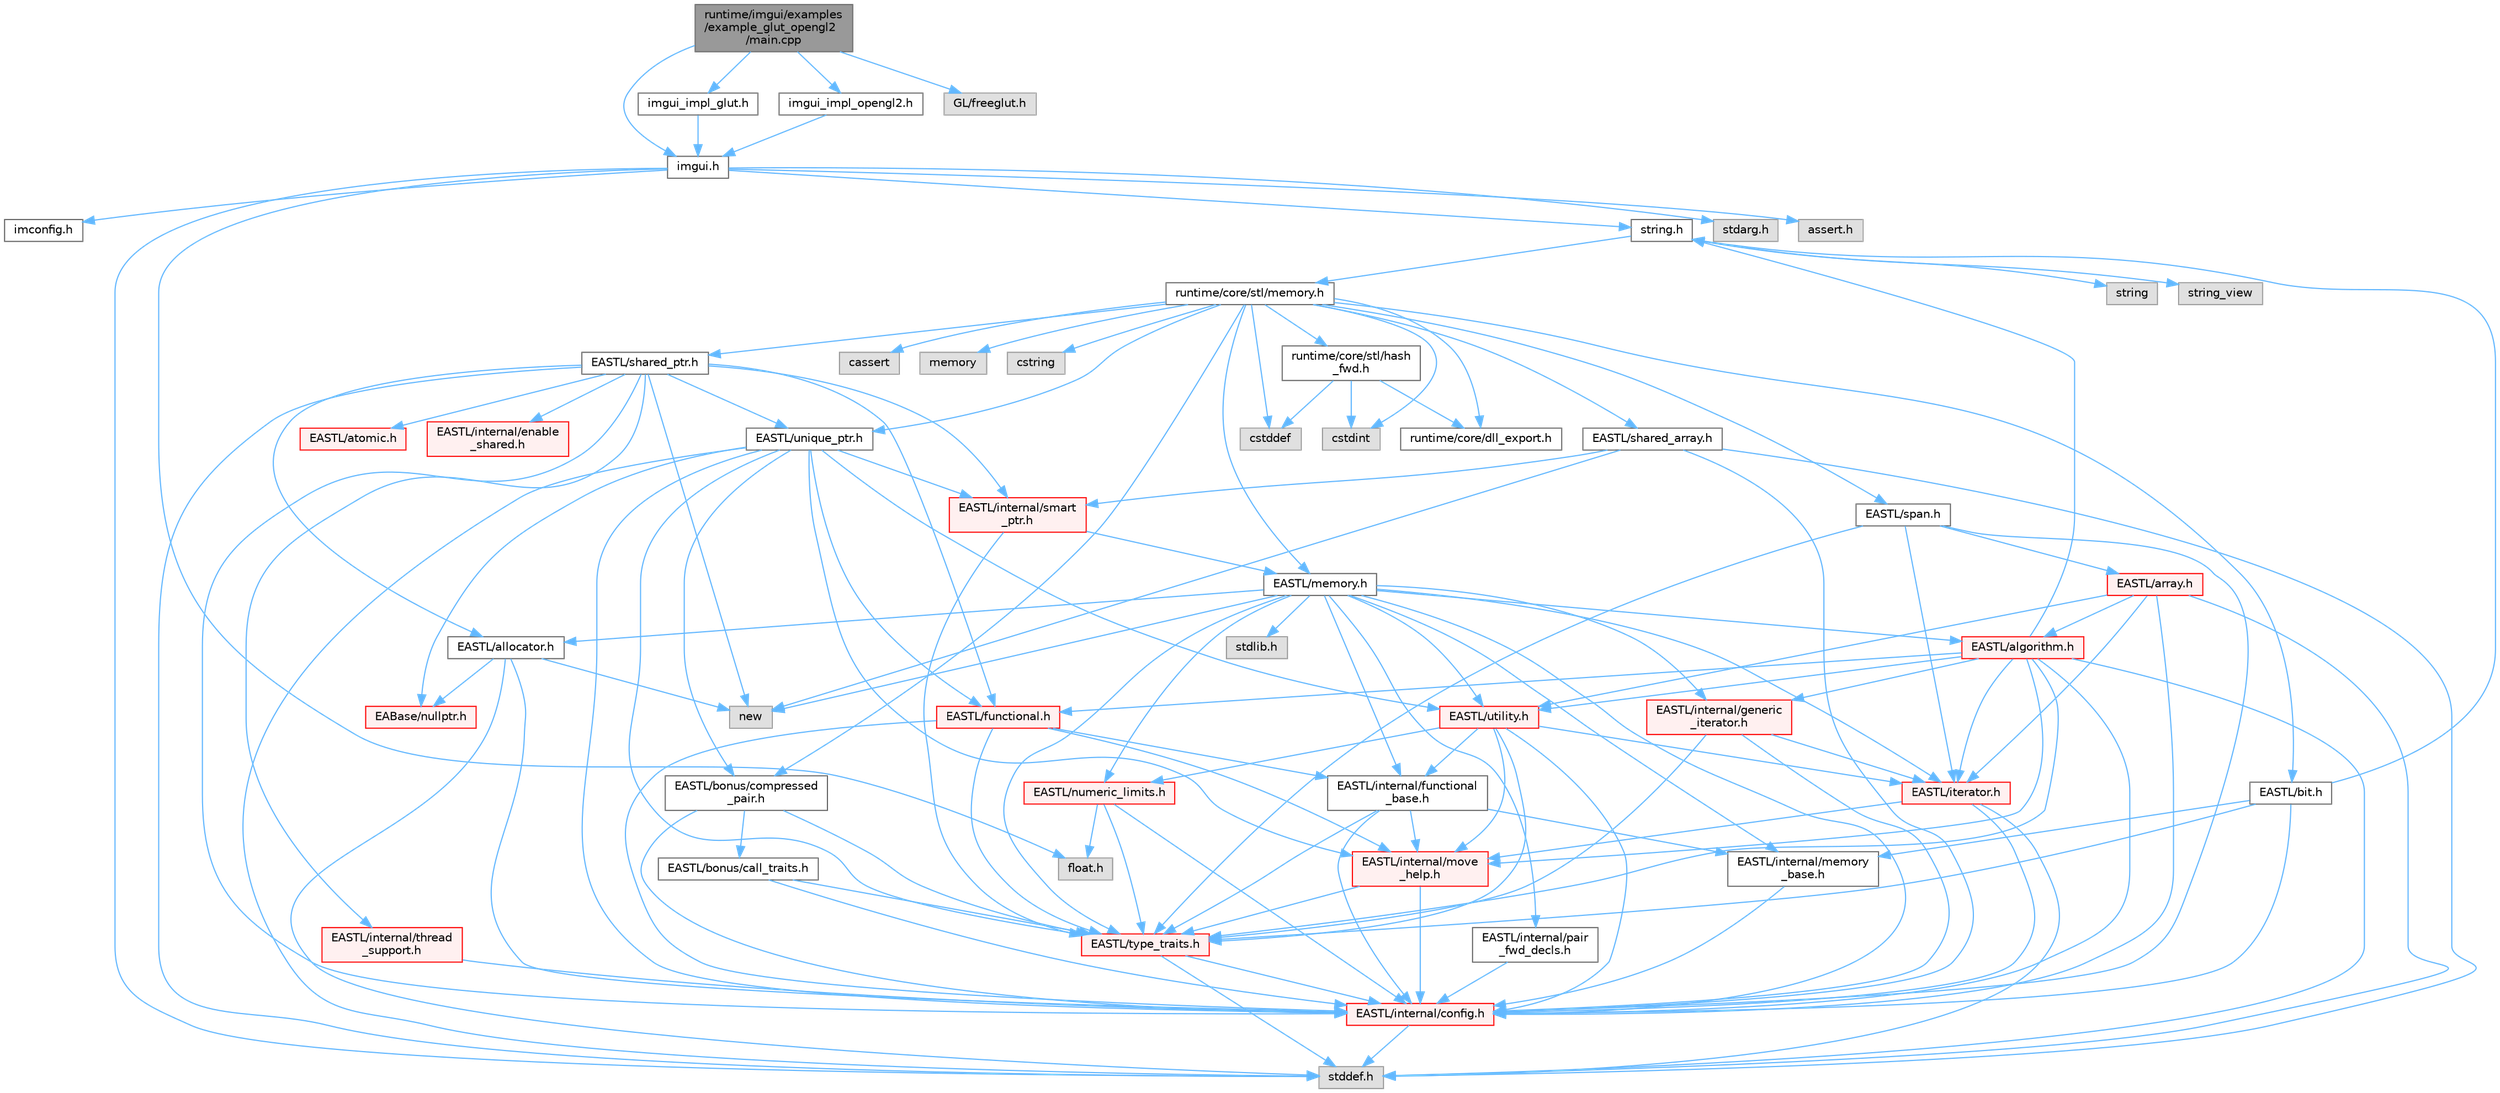digraph "runtime/imgui/examples/example_glut_opengl2/main.cpp"
{
 // LATEX_PDF_SIZE
  bgcolor="transparent";
  edge [fontname=Helvetica,fontsize=10,labelfontname=Helvetica,labelfontsize=10];
  node [fontname=Helvetica,fontsize=10,shape=box,height=0.2,width=0.4];
  Node1 [id="Node000001",label="runtime/imgui/examples\l/example_glut_opengl2\l/main.cpp",height=0.2,width=0.4,color="gray40", fillcolor="grey60", style="filled", fontcolor="black",tooltip=" "];
  Node1 -> Node2 [id="edge133_Node000001_Node000002",color="steelblue1",style="solid",tooltip=" "];
  Node2 [id="Node000002",label="imgui.h",height=0.2,width=0.4,color="grey40", fillcolor="white", style="filled",URL="$imgui_8h.html",tooltip=" "];
  Node2 -> Node3 [id="edge134_Node000002_Node000003",color="steelblue1",style="solid",tooltip=" "];
  Node3 [id="Node000003",label="imconfig.h",height=0.2,width=0.4,color="grey40", fillcolor="white", style="filled",URL="$imconfig_8h.html",tooltip=" "];
  Node2 -> Node4 [id="edge135_Node000002_Node000004",color="steelblue1",style="solid",tooltip=" "];
  Node4 [id="Node000004",label="float.h",height=0.2,width=0.4,color="grey60", fillcolor="#E0E0E0", style="filled",tooltip=" "];
  Node2 -> Node5 [id="edge136_Node000002_Node000005",color="steelblue1",style="solid",tooltip=" "];
  Node5 [id="Node000005",label="stdarg.h",height=0.2,width=0.4,color="grey60", fillcolor="#E0E0E0", style="filled",tooltip=" "];
  Node2 -> Node6 [id="edge137_Node000002_Node000006",color="steelblue1",style="solid",tooltip=" "];
  Node6 [id="Node000006",label="stddef.h",height=0.2,width=0.4,color="grey60", fillcolor="#E0E0E0", style="filled",tooltip=" "];
  Node2 -> Node7 [id="edge138_Node000002_Node000007",color="steelblue1",style="solid",tooltip=" "];
  Node7 [id="Node000007",label="string.h",height=0.2,width=0.4,color="grey40", fillcolor="white", style="filled",URL="$string_8h.html",tooltip=" "];
  Node7 -> Node8 [id="edge139_Node000007_Node000008",color="steelblue1",style="solid",tooltip=" "];
  Node8 [id="Node000008",label="string",height=0.2,width=0.4,color="grey60", fillcolor="#E0E0E0", style="filled",tooltip=" "];
  Node7 -> Node9 [id="edge140_Node000007_Node000009",color="steelblue1",style="solid",tooltip=" "];
  Node9 [id="Node000009",label="string_view",height=0.2,width=0.4,color="grey60", fillcolor="#E0E0E0", style="filled",tooltip=" "];
  Node7 -> Node10 [id="edge141_Node000007_Node000010",color="steelblue1",style="solid",tooltip=" "];
  Node10 [id="Node000010",label="runtime/core/stl/memory.h",height=0.2,width=0.4,color="grey40", fillcolor="white", style="filled",URL="$core_2stl_2memory_8h.html",tooltip=" "];
  Node10 -> Node11 [id="edge142_Node000010_Node000011",color="steelblue1",style="solid",tooltip=" "];
  Node11 [id="Node000011",label="cstddef",height=0.2,width=0.4,color="grey60", fillcolor="#E0E0E0", style="filled",tooltip=" "];
  Node10 -> Node12 [id="edge143_Node000010_Node000012",color="steelblue1",style="solid",tooltip=" "];
  Node12 [id="Node000012",label="cstdint",height=0.2,width=0.4,color="grey60", fillcolor="#E0E0E0", style="filled",tooltip=" "];
  Node10 -> Node13 [id="edge144_Node000010_Node000013",color="steelblue1",style="solid",tooltip=" "];
  Node13 [id="Node000013",label="cassert",height=0.2,width=0.4,color="grey60", fillcolor="#E0E0E0", style="filled",tooltip=" "];
  Node10 -> Node14 [id="edge145_Node000010_Node000014",color="steelblue1",style="solid",tooltip=" "];
  Node14 [id="Node000014",label="memory",height=0.2,width=0.4,color="grey60", fillcolor="#E0E0E0", style="filled",tooltip=" "];
  Node10 -> Node15 [id="edge146_Node000010_Node000015",color="steelblue1",style="solid",tooltip=" "];
  Node15 [id="Node000015",label="cstring",height=0.2,width=0.4,color="grey60", fillcolor="#E0E0E0", style="filled",tooltip=" "];
  Node10 -> Node16 [id="edge147_Node000010_Node000016",color="steelblue1",style="solid",tooltip=" "];
  Node16 [id="Node000016",label="EASTL/bit.h",height=0.2,width=0.4,color="grey40", fillcolor="white", style="filled",URL="$bit_8h.html",tooltip=" "];
  Node16 -> Node17 [id="edge148_Node000016_Node000017",color="steelblue1",style="solid",tooltip=" "];
  Node17 [id="Node000017",label="EASTL/internal/config.h",height=0.2,width=0.4,color="red", fillcolor="#FFF0F0", style="filled",URL="$config_8h.html",tooltip=" "];
  Node17 -> Node6 [id="edge149_Node000017_Node000006",color="steelblue1",style="solid",tooltip=" "];
  Node16 -> Node25 [id="edge150_Node000016_Node000025",color="steelblue1",style="solid",tooltip=" "];
  Node25 [id="Node000025",label="EASTL/internal/memory\l_base.h",height=0.2,width=0.4,color="grey40", fillcolor="white", style="filled",URL="$memory__base_8h.html",tooltip=" "];
  Node25 -> Node17 [id="edge151_Node000025_Node000017",color="steelblue1",style="solid",tooltip=" "];
  Node16 -> Node26 [id="edge152_Node000016_Node000026",color="steelblue1",style="solid",tooltip=" "];
  Node26 [id="Node000026",label="EASTL/type_traits.h",height=0.2,width=0.4,color="red", fillcolor="#FFF0F0", style="filled",URL="$_e_a_s_t_l_2include_2_e_a_s_t_l_2type__traits_8h.html",tooltip=" "];
  Node26 -> Node17 [id="edge153_Node000026_Node000017",color="steelblue1",style="solid",tooltip=" "];
  Node26 -> Node6 [id="edge154_Node000026_Node000006",color="steelblue1",style="solid",tooltip=" "];
  Node16 -> Node7 [id="edge155_Node000016_Node000007",color="steelblue1",style="solid",tooltip=" "];
  Node10 -> Node36 [id="edge156_Node000010_Node000036",color="steelblue1",style="solid",tooltip=" "];
  Node36 [id="Node000036",label="EASTL/memory.h",height=0.2,width=0.4,color="grey40", fillcolor="white", style="filled",URL="$_e_a_s_t_l_2include_2_e_a_s_t_l_2memory_8h.html",tooltip=" "];
  Node36 -> Node17 [id="edge157_Node000036_Node000017",color="steelblue1",style="solid",tooltip=" "];
  Node36 -> Node25 [id="edge158_Node000036_Node000025",color="steelblue1",style="solid",tooltip=" "];
  Node36 -> Node37 [id="edge159_Node000036_Node000037",color="steelblue1",style="solid",tooltip=" "];
  Node37 [id="Node000037",label="EASTL/internal/generic\l_iterator.h",height=0.2,width=0.4,color="red", fillcolor="#FFF0F0", style="filled",URL="$generic__iterator_8h.html",tooltip=" "];
  Node37 -> Node17 [id="edge160_Node000037_Node000017",color="steelblue1",style="solid",tooltip=" "];
  Node37 -> Node38 [id="edge161_Node000037_Node000038",color="steelblue1",style="solid",tooltip=" "];
  Node38 [id="Node000038",label="EASTL/iterator.h",height=0.2,width=0.4,color="red", fillcolor="#FFF0F0", style="filled",URL="$_e_a_s_t_l_2include_2_e_a_s_t_l_2iterator_8h.html",tooltip=" "];
  Node38 -> Node17 [id="edge162_Node000038_Node000017",color="steelblue1",style="solid",tooltip=" "];
  Node38 -> Node39 [id="edge163_Node000038_Node000039",color="steelblue1",style="solid",tooltip=" "];
  Node39 [id="Node000039",label="EASTL/internal/move\l_help.h",height=0.2,width=0.4,color="red", fillcolor="#FFF0F0", style="filled",URL="$move__help_8h.html",tooltip=" "];
  Node39 -> Node17 [id="edge164_Node000039_Node000017",color="steelblue1",style="solid",tooltip=" "];
  Node39 -> Node26 [id="edge165_Node000039_Node000026",color="steelblue1",style="solid",tooltip=" "];
  Node38 -> Node6 [id="edge166_Node000038_Node000006",color="steelblue1",style="solid",tooltip=" "];
  Node37 -> Node26 [id="edge167_Node000037_Node000026",color="steelblue1",style="solid",tooltip=" "];
  Node36 -> Node41 [id="edge168_Node000036_Node000041",color="steelblue1",style="solid",tooltip=" "];
  Node41 [id="Node000041",label="EASTL/internal/pair\l_fwd_decls.h",height=0.2,width=0.4,color="grey40", fillcolor="white", style="filled",URL="$pair__fwd__decls_8h.html",tooltip=" "];
  Node41 -> Node17 [id="edge169_Node000041_Node000017",color="steelblue1",style="solid",tooltip=" "];
  Node36 -> Node42 [id="edge170_Node000036_Node000042",color="steelblue1",style="solid",tooltip=" "];
  Node42 [id="Node000042",label="EASTL/internal/functional\l_base.h",height=0.2,width=0.4,color="grey40", fillcolor="white", style="filled",URL="$functional__base_8h.html",tooltip=" "];
  Node42 -> Node17 [id="edge171_Node000042_Node000017",color="steelblue1",style="solid",tooltip=" "];
  Node42 -> Node25 [id="edge172_Node000042_Node000025",color="steelblue1",style="solid",tooltip=" "];
  Node42 -> Node39 [id="edge173_Node000042_Node000039",color="steelblue1",style="solid",tooltip=" "];
  Node42 -> Node26 [id="edge174_Node000042_Node000026",color="steelblue1",style="solid",tooltip=" "];
  Node36 -> Node43 [id="edge175_Node000036_Node000043",color="steelblue1",style="solid",tooltip=" "];
  Node43 [id="Node000043",label="EASTL/algorithm.h",height=0.2,width=0.4,color="red", fillcolor="#FFF0F0", style="filled",URL="$_e_a_s_t_l_2include_2_e_a_s_t_l_2algorithm_8h.html",tooltip=" "];
  Node43 -> Node17 [id="edge176_Node000043_Node000017",color="steelblue1",style="solid",tooltip=" "];
  Node43 -> Node26 [id="edge177_Node000043_Node000026",color="steelblue1",style="solid",tooltip=" "];
  Node43 -> Node39 [id="edge178_Node000043_Node000039",color="steelblue1",style="solid",tooltip=" "];
  Node43 -> Node38 [id="edge179_Node000043_Node000038",color="steelblue1",style="solid",tooltip=" "];
  Node43 -> Node46 [id="edge180_Node000043_Node000046",color="steelblue1",style="solid",tooltip=" "];
  Node46 [id="Node000046",label="EASTL/functional.h",height=0.2,width=0.4,color="red", fillcolor="#FFF0F0", style="filled",URL="$_e_a_s_t_l_2include_2_e_a_s_t_l_2functional_8h.html",tooltip=" "];
  Node46 -> Node17 [id="edge181_Node000046_Node000017",color="steelblue1",style="solid",tooltip=" "];
  Node46 -> Node39 [id="edge182_Node000046_Node000039",color="steelblue1",style="solid",tooltip=" "];
  Node46 -> Node26 [id="edge183_Node000046_Node000026",color="steelblue1",style="solid",tooltip=" "];
  Node46 -> Node42 [id="edge184_Node000046_Node000042",color="steelblue1",style="solid",tooltip=" "];
  Node43 -> Node53 [id="edge185_Node000043_Node000053",color="steelblue1",style="solid",tooltip=" "];
  Node53 [id="Node000053",label="EASTL/utility.h",height=0.2,width=0.4,color="red", fillcolor="#FFF0F0", style="filled",URL="$_e_a_s_t_l_2include_2_e_a_s_t_l_2utility_8h.html",tooltip=" "];
  Node53 -> Node17 [id="edge186_Node000053_Node000017",color="steelblue1",style="solid",tooltip=" "];
  Node53 -> Node26 [id="edge187_Node000053_Node000026",color="steelblue1",style="solid",tooltip=" "];
  Node53 -> Node38 [id="edge188_Node000053_Node000038",color="steelblue1",style="solid",tooltip=" "];
  Node53 -> Node54 [id="edge189_Node000053_Node000054",color="steelblue1",style="solid",tooltip=" "];
  Node54 [id="Node000054",label="EASTL/numeric_limits.h",height=0.2,width=0.4,color="red", fillcolor="#FFF0F0", style="filled",URL="$numeric__limits_8h.html",tooltip=" "];
  Node54 -> Node17 [id="edge190_Node000054_Node000017",color="steelblue1",style="solid",tooltip=" "];
  Node54 -> Node26 [id="edge191_Node000054_Node000026",color="steelblue1",style="solid",tooltip=" "];
  Node54 -> Node4 [id="edge192_Node000054_Node000004",color="steelblue1",style="solid",tooltip=" "];
  Node53 -> Node42 [id="edge193_Node000053_Node000042",color="steelblue1",style="solid",tooltip=" "];
  Node53 -> Node39 [id="edge194_Node000053_Node000039",color="steelblue1",style="solid",tooltip=" "];
  Node43 -> Node37 [id="edge195_Node000043_Node000037",color="steelblue1",style="solid",tooltip=" "];
  Node43 -> Node6 [id="edge196_Node000043_Node000006",color="steelblue1",style="solid",tooltip=" "];
  Node43 -> Node7 [id="edge197_Node000043_Node000007",color="steelblue1",style="solid",tooltip=" "];
  Node36 -> Node26 [id="edge198_Node000036_Node000026",color="steelblue1",style="solid",tooltip=" "];
  Node36 -> Node50 [id="edge199_Node000036_Node000050",color="steelblue1",style="solid",tooltip=" "];
  Node50 [id="Node000050",label="EASTL/allocator.h",height=0.2,width=0.4,color="grey40", fillcolor="white", style="filled",URL="$allocator_8h.html",tooltip=" "];
  Node50 -> Node17 [id="edge200_Node000050_Node000017",color="steelblue1",style="solid",tooltip=" "];
  Node50 -> Node28 [id="edge201_Node000050_Node000028",color="steelblue1",style="solid",tooltip=" "];
  Node28 [id="Node000028",label="EABase/nullptr.h",height=0.2,width=0.4,color="red", fillcolor="#FFF0F0", style="filled",URL="$nullptr_8h.html",tooltip=" "];
  Node50 -> Node6 [id="edge202_Node000050_Node000006",color="steelblue1",style="solid",tooltip=" "];
  Node50 -> Node51 [id="edge203_Node000050_Node000051",color="steelblue1",style="solid",tooltip=" "];
  Node51 [id="Node000051",label="new",height=0.2,width=0.4,color="grey60", fillcolor="#E0E0E0", style="filled",tooltip=" "];
  Node36 -> Node38 [id="edge204_Node000036_Node000038",color="steelblue1",style="solid",tooltip=" "];
  Node36 -> Node53 [id="edge205_Node000036_Node000053",color="steelblue1",style="solid",tooltip=" "];
  Node36 -> Node54 [id="edge206_Node000036_Node000054",color="steelblue1",style="solid",tooltip=" "];
  Node36 -> Node62 [id="edge207_Node000036_Node000062",color="steelblue1",style="solid",tooltip=" "];
  Node62 [id="Node000062",label="stdlib.h",height=0.2,width=0.4,color="grey60", fillcolor="#E0E0E0", style="filled",tooltip=" "];
  Node36 -> Node51 [id="edge208_Node000036_Node000051",color="steelblue1",style="solid",tooltip=" "];
  Node10 -> Node63 [id="edge209_Node000010_Node000063",color="steelblue1",style="solid",tooltip=" "];
  Node63 [id="Node000063",label="EASTL/shared_array.h",height=0.2,width=0.4,color="grey40", fillcolor="white", style="filled",URL="$shared__array_8h.html",tooltip=" "];
  Node63 -> Node17 [id="edge210_Node000063_Node000017",color="steelblue1",style="solid",tooltip=" "];
  Node63 -> Node64 [id="edge211_Node000063_Node000064",color="steelblue1",style="solid",tooltip=" "];
  Node64 [id="Node000064",label="EASTL/internal/smart\l_ptr.h",height=0.2,width=0.4,color="red", fillcolor="#FFF0F0", style="filled",URL="$smart__ptr_8h.html",tooltip=" "];
  Node64 -> Node36 [id="edge212_Node000064_Node000036",color="steelblue1",style="solid",tooltip=" "];
  Node64 -> Node26 [id="edge213_Node000064_Node000026",color="steelblue1",style="solid",tooltip=" "];
  Node63 -> Node51 [id="edge214_Node000063_Node000051",color="steelblue1",style="solid",tooltip=" "];
  Node63 -> Node6 [id="edge215_Node000063_Node000006",color="steelblue1",style="solid",tooltip=" "];
  Node10 -> Node66 [id="edge216_Node000010_Node000066",color="steelblue1",style="solid",tooltip=" "];
  Node66 [id="Node000066",label="EASTL/unique_ptr.h",height=0.2,width=0.4,color="grey40", fillcolor="white", style="filled",URL="$unique__ptr_8h.html",tooltip=" "];
  Node66 -> Node28 [id="edge217_Node000066_Node000028",color="steelblue1",style="solid",tooltip=" "];
  Node66 -> Node67 [id="edge218_Node000066_Node000067",color="steelblue1",style="solid",tooltip=" "];
  Node67 [id="Node000067",label="EASTL/bonus/compressed\l_pair.h",height=0.2,width=0.4,color="grey40", fillcolor="white", style="filled",URL="$compressed__pair_8h.html",tooltip=" "];
  Node67 -> Node17 [id="edge219_Node000067_Node000017",color="steelblue1",style="solid",tooltip=" "];
  Node67 -> Node26 [id="edge220_Node000067_Node000026",color="steelblue1",style="solid",tooltip=" "];
  Node67 -> Node68 [id="edge221_Node000067_Node000068",color="steelblue1",style="solid",tooltip=" "];
  Node68 [id="Node000068",label="EASTL/bonus/call_traits.h",height=0.2,width=0.4,color="grey40", fillcolor="white", style="filled",URL="$call__traits_8h.html",tooltip=" "];
  Node68 -> Node17 [id="edge222_Node000068_Node000017",color="steelblue1",style="solid",tooltip=" "];
  Node68 -> Node26 [id="edge223_Node000068_Node000026",color="steelblue1",style="solid",tooltip=" "];
  Node66 -> Node46 [id="edge224_Node000066_Node000046",color="steelblue1",style="solid",tooltip=" "];
  Node66 -> Node17 [id="edge225_Node000066_Node000017",color="steelblue1",style="solid",tooltip=" "];
  Node66 -> Node39 [id="edge226_Node000066_Node000039",color="steelblue1",style="solid",tooltip=" "];
  Node66 -> Node64 [id="edge227_Node000066_Node000064",color="steelblue1",style="solid",tooltip=" "];
  Node66 -> Node26 [id="edge228_Node000066_Node000026",color="steelblue1",style="solid",tooltip=" "];
  Node66 -> Node53 [id="edge229_Node000066_Node000053",color="steelblue1",style="solid",tooltip=" "];
  Node66 -> Node6 [id="edge230_Node000066_Node000006",color="steelblue1",style="solid",tooltip=" "];
  Node10 -> Node69 [id="edge231_Node000010_Node000069",color="steelblue1",style="solid",tooltip=" "];
  Node69 [id="Node000069",label="EASTL/shared_ptr.h",height=0.2,width=0.4,color="grey40", fillcolor="white", style="filled",URL="$shared__ptr_8h.html",tooltip=" "];
  Node69 -> Node17 [id="edge232_Node000069_Node000017",color="steelblue1",style="solid",tooltip=" "];
  Node69 -> Node64 [id="edge233_Node000069_Node000064",color="steelblue1",style="solid",tooltip=" "];
  Node69 -> Node70 [id="edge234_Node000069_Node000070",color="steelblue1",style="solid",tooltip=" "];
  Node70 [id="Node000070",label="EASTL/internal/thread\l_support.h",height=0.2,width=0.4,color="red", fillcolor="#FFF0F0", style="filled",URL="$thread__support_8h.html",tooltip=" "];
  Node70 -> Node17 [id="edge235_Node000070_Node000017",color="steelblue1",style="solid",tooltip=" "];
  Node69 -> Node66 [id="edge236_Node000069_Node000066",color="steelblue1",style="solid",tooltip=" "];
  Node69 -> Node46 [id="edge237_Node000069_Node000046",color="steelblue1",style="solid",tooltip=" "];
  Node69 -> Node50 [id="edge238_Node000069_Node000050",color="steelblue1",style="solid",tooltip=" "];
  Node69 -> Node71 [id="edge239_Node000069_Node000071",color="steelblue1",style="solid",tooltip=" "];
  Node71 [id="Node000071",label="EASTL/atomic.h",height=0.2,width=0.4,color="red", fillcolor="#FFF0F0", style="filled",URL="$_e_a_s_t_l_2include_2_e_a_s_t_l_2atomic_8h.html",tooltip=" "];
  Node69 -> Node51 [id="edge240_Node000069_Node000051",color="steelblue1",style="solid",tooltip=" "];
  Node69 -> Node6 [id="edge241_Node000069_Node000006",color="steelblue1",style="solid",tooltip=" "];
  Node69 -> Node148 [id="edge242_Node000069_Node000148",color="steelblue1",style="solid",tooltip=" "];
  Node148 [id="Node000148",label="EASTL/internal/enable\l_shared.h",height=0.2,width=0.4,color="red", fillcolor="#FFF0F0", style="filled",URL="$enable__shared_8h.html",tooltip=" "];
  Node10 -> Node149 [id="edge243_Node000010_Node000149",color="steelblue1",style="solid",tooltip=" "];
  Node149 [id="Node000149",label="EASTL/span.h",height=0.2,width=0.4,color="grey40", fillcolor="white", style="filled",URL="$span_8h.html",tooltip=" "];
  Node149 -> Node17 [id="edge244_Node000149_Node000017",color="steelblue1",style="solid",tooltip=" "];
  Node149 -> Node26 [id="edge245_Node000149_Node000026",color="steelblue1",style="solid",tooltip=" "];
  Node149 -> Node38 [id="edge246_Node000149_Node000038",color="steelblue1",style="solid",tooltip=" "];
  Node149 -> Node150 [id="edge247_Node000149_Node000150",color="steelblue1",style="solid",tooltip=" "];
  Node150 [id="Node000150",label="EASTL/array.h",height=0.2,width=0.4,color="red", fillcolor="#FFF0F0", style="filled",URL="$array_8h.html",tooltip=" "];
  Node150 -> Node17 [id="edge248_Node000150_Node000017",color="steelblue1",style="solid",tooltip=" "];
  Node150 -> Node38 [id="edge249_Node000150_Node000038",color="steelblue1",style="solid",tooltip=" "];
  Node150 -> Node43 [id="edge250_Node000150_Node000043",color="steelblue1",style="solid",tooltip=" "];
  Node150 -> Node53 [id="edge251_Node000150_Node000053",color="steelblue1",style="solid",tooltip=" "];
  Node150 -> Node6 [id="edge252_Node000150_Node000006",color="steelblue1",style="solid",tooltip=" "];
  Node10 -> Node67 [id="edge253_Node000010_Node000067",color="steelblue1",style="solid",tooltip=" "];
  Node10 -> Node152 [id="edge254_Node000010_Node000152",color="steelblue1",style="solid",tooltip=" "];
  Node152 [id="Node000152",label="runtime/core/dll_export.h",height=0.2,width=0.4,color="grey40", fillcolor="white", style="filled",URL="$dll__export_8h.html",tooltip=" "];
  Node10 -> Node153 [id="edge255_Node000010_Node000153",color="steelblue1",style="solid",tooltip=" "];
  Node153 [id="Node000153",label="runtime/core/stl/hash\l_fwd.h",height=0.2,width=0.4,color="grey40", fillcolor="white", style="filled",URL="$hash__fwd_8h.html",tooltip=" "];
  Node153 -> Node11 [id="edge256_Node000153_Node000011",color="steelblue1",style="solid",tooltip=" "];
  Node153 -> Node12 [id="edge257_Node000153_Node000012",color="steelblue1",style="solid",tooltip=" "];
  Node153 -> Node152 [id="edge258_Node000153_Node000152",color="steelblue1",style="solid",tooltip=" "];
  Node2 -> Node154 [id="edge259_Node000002_Node000154",color="steelblue1",style="solid",tooltip=" "];
  Node154 [id="Node000154",label="assert.h",height=0.2,width=0.4,color="grey60", fillcolor="#E0E0E0", style="filled",tooltip=" "];
  Node1 -> Node155 [id="edge260_Node000001_Node000155",color="steelblue1",style="solid",tooltip=" "];
  Node155 [id="Node000155",label="imgui_impl_glut.h",height=0.2,width=0.4,color="grey40", fillcolor="white", style="filled",URL="$imgui__impl__glut_8h.html",tooltip=" "];
  Node155 -> Node2 [id="edge261_Node000155_Node000002",color="steelblue1",style="solid",tooltip=" "];
  Node1 -> Node156 [id="edge262_Node000001_Node000156",color="steelblue1",style="solid",tooltip=" "];
  Node156 [id="Node000156",label="imgui_impl_opengl2.h",height=0.2,width=0.4,color="grey40", fillcolor="white", style="filled",URL="$imgui__impl__opengl2_8h.html",tooltip=" "];
  Node156 -> Node2 [id="edge263_Node000156_Node000002",color="steelblue1",style="solid",tooltip=" "];
  Node1 -> Node157 [id="edge264_Node000001_Node000157",color="steelblue1",style="solid",tooltip=" "];
  Node157 [id="Node000157",label="GL/freeglut.h",height=0.2,width=0.4,color="grey60", fillcolor="#E0E0E0", style="filled",tooltip=" "];
}
